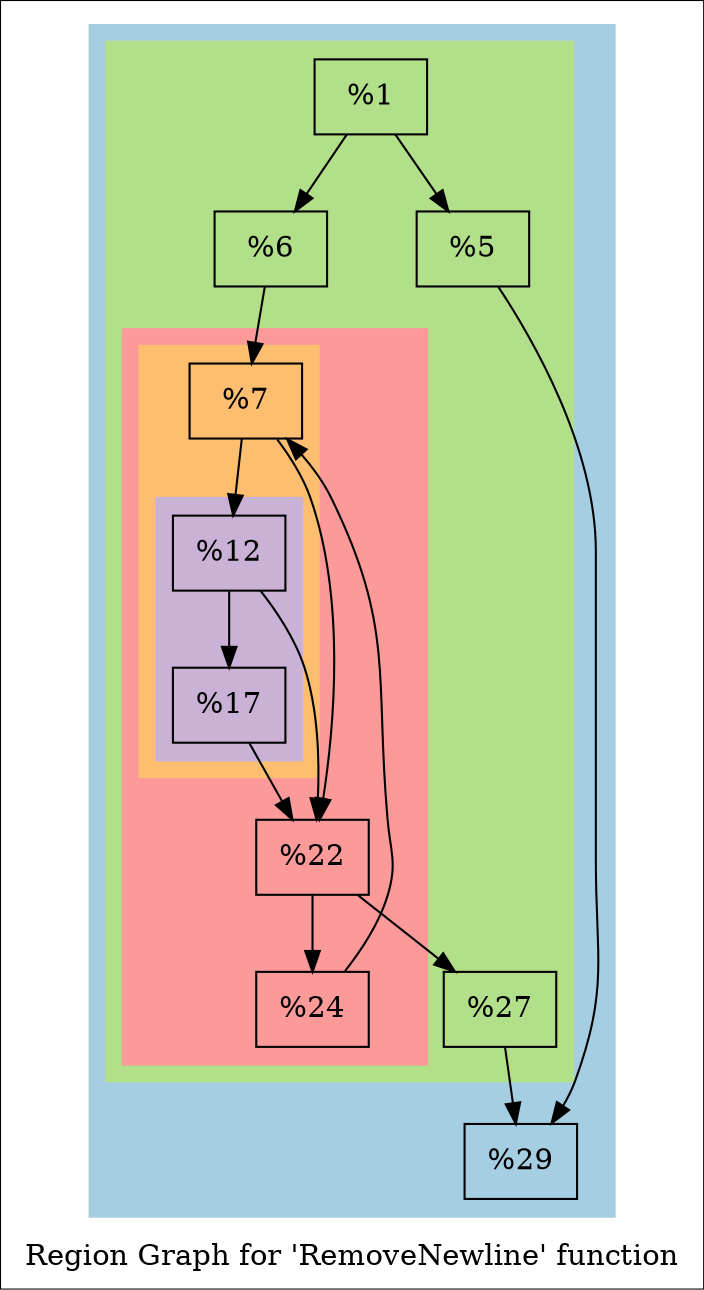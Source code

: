digraph "Region Graph for 'RemoveNewline' function" {
	label="Region Graph for 'RemoveNewline' function";

	Node0xd5bde0 [shape=record,label="{%1}"];
	Node0xd5bde0 -> Node0xd0a810;
	Node0xd5bde0 -> Node0xd77b50;
	Node0xd0a810 [shape=record,label="{%5}"];
	Node0xd0a810 -> Node0xd77f20;
	Node0xd77f20 [shape=record,label="{%29}"];
	Node0xd77b50 [shape=record,label="{%6}"];
	Node0xd77b50 -> Node0xd660a0;
	Node0xd660a0 [shape=record,label="{%7}"];
	Node0xd660a0 -> Node0xd5f280;
	Node0xd660a0 -> Node0xd5ab40;
	Node0xd5f280 [shape=record,label="{%12}"];
	Node0xd5f280 -> Node0xcea9e0;
	Node0xd5f280 -> Node0xd5ab40;
	Node0xcea9e0 [shape=record,label="{%17}"];
	Node0xcea9e0 -> Node0xd5ab40;
	Node0xd5ab40 [shape=record,label="{%22}"];
	Node0xd5ab40 -> Node0xd7fff0;
	Node0xd5ab40 -> Node0xd61e60;
	Node0xd7fff0 [shape=record,label="{%24}"];
	Node0xd7fff0 -> Node0xd660a0[constraint=false];
	Node0xd61e60 [shape=record,label="{%27}"];
	Node0xd61e60 -> Node0xd77f20;
	colorscheme = "paired12"
        subgraph cluster_0xdc3700 {
          label = "";
          style = filled;
          color = 1
          subgraph cluster_0xc7c240 {
            label = "";
            style = filled;
            color = 3
            subgraph cluster_0xdc3800 {
              label = "";
              style = filled;
              color = 5
              subgraph cluster_0xd33700 {
                label = "";
                style = filled;
                color = 7
                subgraph cluster_0xdc3980 {
                  label = "";
                  style = filled;
                  color = 9
                  Node0xd5f280;
                  Node0xcea9e0;
                }
                Node0xd660a0;
              }
              Node0xd5ab40;
              Node0xd7fff0;
            }
            Node0xd5bde0;
            Node0xd0a810;
            Node0xd77b50;
            Node0xd61e60;
          }
          Node0xd77f20;
        }
}
